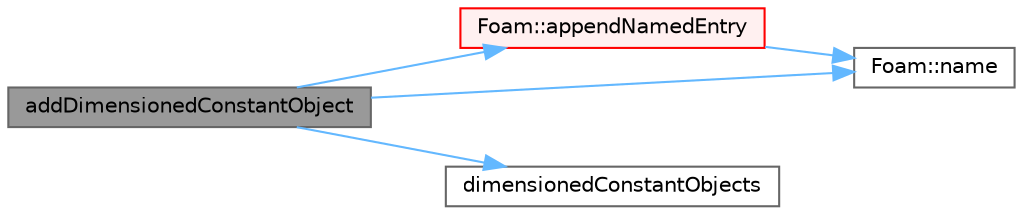 digraph "addDimensionedConstantObject"
{
 // LATEX_PDF_SIZE
  bgcolor="transparent";
  edge [fontname=Helvetica,fontsize=10,labelfontname=Helvetica,labelfontsize=10];
  node [fontname=Helvetica,fontsize=10,shape=box,height=0.2,width=0.4];
  rankdir="LR";
  Node1 [id="Node000001",label="addDimensionedConstantObject",height=0.2,width=0.4,color="gray40", fillcolor="grey60", style="filled", fontcolor="black",tooltip=" "];
  Node1 -> Node2 [id="edge1_Node000001_Node000002",color="steelblue1",style="solid",tooltip=" "];
  Node2 [id="Node000002",label="Foam::appendNamedEntry",height=0.2,width=0.4,color="red", fillcolor="#FFF0F0", style="filled",URL="$namespaceFoam.html#a0f9f19b21d77f263b9efe3793e323ad2",tooltip=" "];
  Node2 -> Node8 [id="edge2_Node000002_Node000008",color="steelblue1",style="solid",tooltip=" "];
  Node8 [id="Node000008",label="Foam::name",height=0.2,width=0.4,color="grey40", fillcolor="white", style="filled",URL="$namespaceFoam.html#accde1bf3e2a4105cca868012a680afbe",tooltip=" "];
  Node1 -> Node9 [id="edge3_Node000001_Node000009",color="steelblue1",style="solid",tooltip=" "];
  Node9 [id="Node000009",label="dimensionedConstantObjects",height=0.2,width=0.4,color="grey40", fillcolor="white", style="filled",URL="$namespaceFoam_1_1debug.html#a5a78fd8d00bb67803f002f7bbfdc413b",tooltip=" "];
  Node1 -> Node8 [id="edge4_Node000001_Node000008",color="steelblue1",style="solid",tooltip=" "];
}
